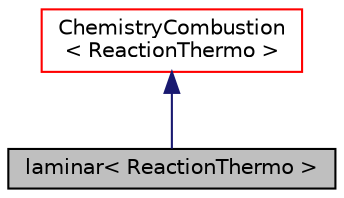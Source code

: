 digraph "laminar&lt; ReactionThermo &gt;"
{
  bgcolor="transparent";
  edge [fontname="Helvetica",fontsize="10",labelfontname="Helvetica",labelfontsize="10"];
  node [fontname="Helvetica",fontsize="10",shape=record];
  Node1 [label="laminar\< ReactionThermo \>",height=0.2,width=0.4,color="black", fillcolor="grey75", style="filled" fontcolor="black"];
  Node2 -> Node1 [dir="back",color="midnightblue",fontsize="10",style="solid",fontname="Helvetica"];
  Node2 [label="ChemistryCombustion\l\< ReactionThermo \>",height=0.2,width=0.4,color="red",URL="$classFoam_1_1ChemistryCombustion.html",tooltip="Chemistry model wrapper for combustion models. "];
}
